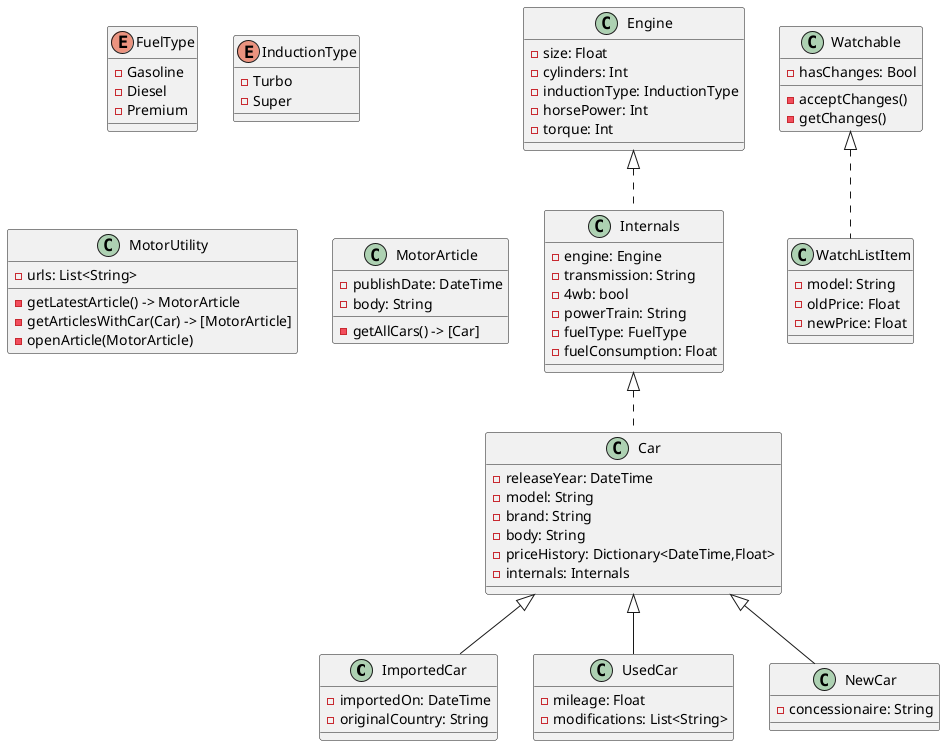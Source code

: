 @startuml Project
class ImportedCar extends Car {
    -importedOn: DateTime
    -originalCountry: String
}

class UsedCar extends Car {
    -mileage: Float
    -modifications: List<String>
}

class NewCar extends Car {
    -concessionaire: String
}

class Car implements Internals {
    -releaseYear: DateTime
    -model: String
    -brand: String
    -body: String
    -priceHistory: Dictionary<DateTime,Float>
    -internals: Internals
}

class Internals implements Engine {
    -engine: Engine
    -transmission: String
    -4wb: bool
    -powerTrain: String
    -fuelType: FuelType
    -fuelConsumption: Float
}

enum FuelType {
    -Gasoline
    -Diesel
    -Premium
}

class Engine {
    -size: Float
    -cylinders: Int
    -inductionType: InductionType
    -horsePower: Int
    -torque: Int
}

enum InductionType {
    -Turbo
    -Super
}

class MotorUtility {
    -urls: List<String>
    -getLatestArticle() -> MotorArticle
    -getArticlesWithCar(Car) -> [MotorArticle]
    -openArticle(MotorArticle)
}

class MotorArticle {
    -publishDate: DateTime
    -body: String
    -getAllCars() -> [Car]
}

class WatchListItem implements Watchable {
    -model: String
    -oldPrice: Float
    -newPrice: Float
}

class Watchable {
    -hasChanges: Bool
    -acceptChanges()
    -getChanges()
}
@enduml
